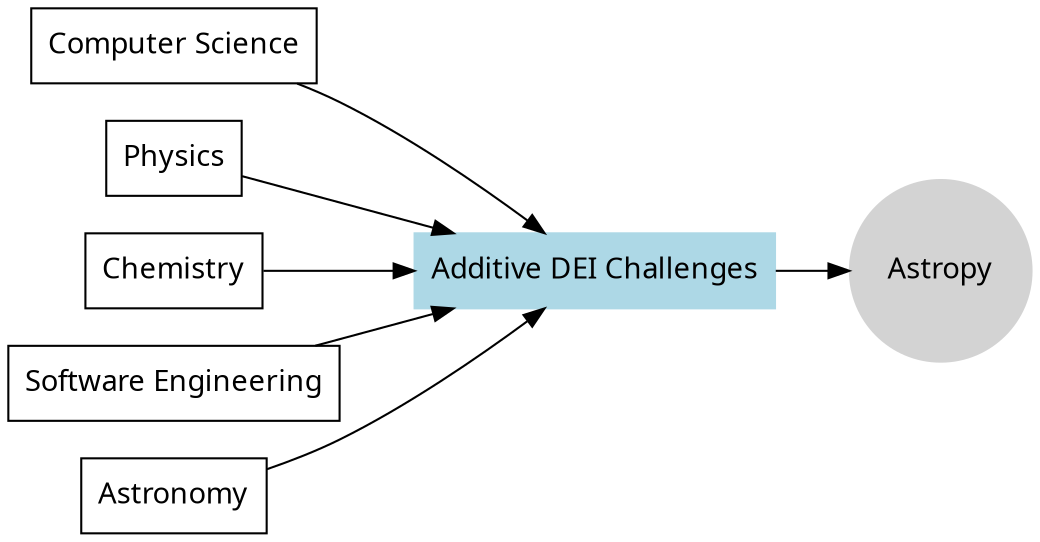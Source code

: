 digraph DEI_Challenges {
node [fontname="Concourse 3 Regular"];
graph [dpi=300]
// Graph properties
  rankdir=LR;
  size="8,5";
  node [shape=rectangle];

  // Main discipline node
  main_discipline [shape=circle, label="Astropy", style=filled, color=lightgrey];

  // Sub-discipline nodes
  sub1 [label="Computer Science"];
  sub2 [label="Physics"];
  sub3 [label="Chemistry"];
  sub4 [label="Software Engineering"];
  sub5 [label="Astronomy"];


  // Additive effect nodes
  additive_effect [label="Additive DEI Challenges", shape=rectangle, style=filled, color=lightblue];

  // Edges representing challenges in sub-disciplines
  sub1 -> additive_effect;
  sub2 -> additive_effect;
  sub3 -> additive_effect;
  sub4 -> additive_effect;
  sub5 -> additive_effect;


  // Edge representing the impact on the main discipline
  additive_effect -> main_discipline;

}

